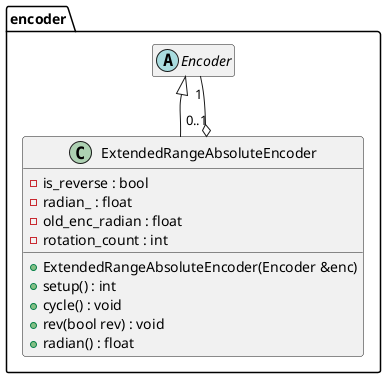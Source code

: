 @startuml extended_range_absolute_encoder
hide empty members

namespace encoder {
class ExtendedRangeAbsoluteEncoder {
	- is_reverse : bool
	- radian_ : float
	- old_enc_radian : float
	- rotation_count : int

	+ ExtendedRangeAbsoluteEncoder(Encoder &enc)
	+ setup() : int
	+ cycle() : void
	+ rev(bool rev) : void
	+ radian() : float
}
}
abstract encoder.Encoder
encoder.ExtendedRangeAbsoluteEncoder -up-|> encoder.Encoder
encoder.ExtendedRangeAbsoluteEncoder "0..1" o-- "1" encoder.Encoder

@enduml